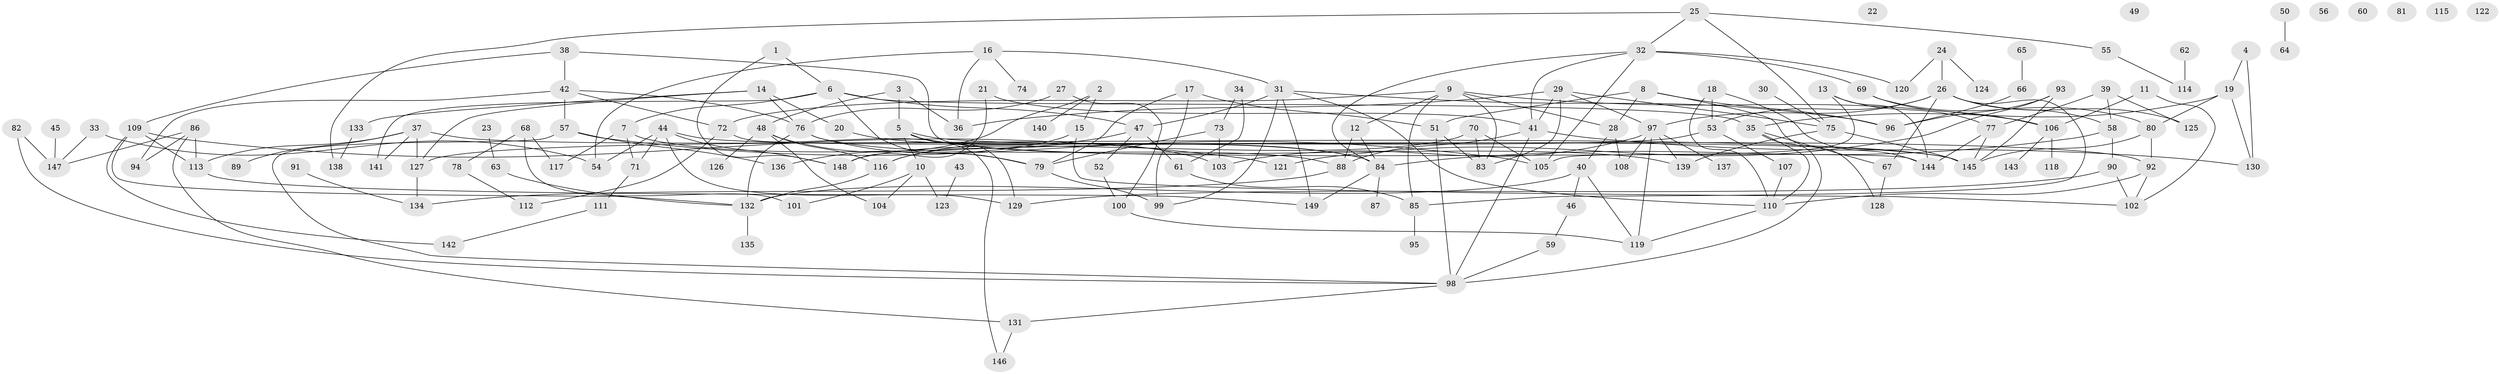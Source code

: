 // coarse degree distribution, {2: 0.20192307692307693, 4: 0.1346153846153846, 3: 0.15384615384615385, 7: 0.08653846153846154, 9: 0.028846153846153848, 6: 0.038461538461538464, 8: 0.019230769230769232, 5: 0.10576923076923077, 0: 0.07692307692307693, 1: 0.14423076923076922, 10: 0.009615384615384616}
// Generated by graph-tools (version 1.1) at 2025/41/03/06/25 10:41:21]
// undirected, 149 vertices, 224 edges
graph export_dot {
graph [start="1"]
  node [color=gray90,style=filled];
  1;
  2;
  3;
  4;
  5;
  6;
  7;
  8;
  9;
  10;
  11;
  12;
  13;
  14;
  15;
  16;
  17;
  18;
  19;
  20;
  21;
  22;
  23;
  24;
  25;
  26;
  27;
  28;
  29;
  30;
  31;
  32;
  33;
  34;
  35;
  36;
  37;
  38;
  39;
  40;
  41;
  42;
  43;
  44;
  45;
  46;
  47;
  48;
  49;
  50;
  51;
  52;
  53;
  54;
  55;
  56;
  57;
  58;
  59;
  60;
  61;
  62;
  63;
  64;
  65;
  66;
  67;
  68;
  69;
  70;
  71;
  72;
  73;
  74;
  75;
  76;
  77;
  78;
  79;
  80;
  81;
  82;
  83;
  84;
  85;
  86;
  87;
  88;
  89;
  90;
  91;
  92;
  93;
  94;
  95;
  96;
  97;
  98;
  99;
  100;
  101;
  102;
  103;
  104;
  105;
  106;
  107;
  108;
  109;
  110;
  111;
  112;
  113;
  114;
  115;
  116;
  117;
  118;
  119;
  120;
  121;
  122;
  123;
  124;
  125;
  126;
  127;
  128;
  129;
  130;
  131;
  132;
  133;
  134;
  135;
  136;
  137;
  138;
  139;
  140;
  141;
  142;
  143;
  144;
  145;
  146;
  147;
  148;
  149;
  1 -- 6;
  1 -- 148;
  2 -- 15;
  2 -- 136;
  2 -- 140;
  3 -- 5;
  3 -- 36;
  3 -- 48;
  4 -- 19;
  4 -- 130;
  5 -- 10;
  5 -- 92;
  5 -- 129;
  5 -- 139;
  6 -- 7;
  6 -- 35;
  6 -- 47;
  6 -- 79;
  6 -- 141;
  7 -- 71;
  7 -- 84;
  7 -- 117;
  8 -- 28;
  8 -- 51;
  8 -- 96;
  8 -- 128;
  9 -- 12;
  9 -- 28;
  9 -- 72;
  9 -- 83;
  9 -- 85;
  9 -- 106;
  10 -- 101;
  10 -- 104;
  10 -- 123;
  11 -- 102;
  11 -- 106;
  12 -- 84;
  12 -- 88;
  13 -- 77;
  13 -- 105;
  13 -- 144;
  14 -- 20;
  14 -- 76;
  14 -- 127;
  14 -- 133;
  15 -- 102;
  15 -- 116;
  16 -- 31;
  16 -- 36;
  16 -- 54;
  16 -- 74;
  17 -- 51;
  17 -- 79;
  17 -- 99;
  18 -- 53;
  18 -- 110;
  18 -- 144;
  19 -- 35;
  19 -- 80;
  19 -- 130;
  20 -- 84;
  21 -- 41;
  21 -- 148;
  23 -- 63;
  24 -- 26;
  24 -- 120;
  24 -- 124;
  25 -- 32;
  25 -- 55;
  25 -- 75;
  25 -- 138;
  26 -- 53;
  26 -- 58;
  26 -- 67;
  26 -- 85;
  26 -- 97;
  26 -- 125;
  27 -- 76;
  27 -- 100;
  28 -- 40;
  28 -- 108;
  29 -- 36;
  29 -- 41;
  29 -- 75;
  29 -- 83;
  29 -- 97;
  30 -- 75;
  31 -- 47;
  31 -- 96;
  31 -- 99;
  31 -- 110;
  31 -- 149;
  32 -- 41;
  32 -- 69;
  32 -- 84;
  32 -- 105;
  32 -- 120;
  33 -- 54;
  33 -- 147;
  34 -- 61;
  34 -- 73;
  35 -- 67;
  35 -- 98;
  35 -- 110;
  37 -- 89;
  37 -- 113;
  37 -- 127;
  37 -- 141;
  37 -- 145;
  38 -- 42;
  38 -- 109;
  38 -- 144;
  39 -- 58;
  39 -- 77;
  39 -- 125;
  40 -- 46;
  40 -- 119;
  40 -- 132;
  41 -- 88;
  41 -- 98;
  41 -- 130;
  42 -- 57;
  42 -- 72;
  42 -- 76;
  42 -- 94;
  43 -- 123;
  44 -- 54;
  44 -- 71;
  44 -- 129;
  44 -- 145;
  44 -- 148;
  45 -- 147;
  46 -- 59;
  47 -- 52;
  47 -- 61;
  47 -- 116;
  48 -- 79;
  48 -- 104;
  48 -- 116;
  48 -- 126;
  50 -- 64;
  51 -- 83;
  51 -- 98;
  52 -- 100;
  53 -- 107;
  53 -- 127;
  55 -- 114;
  57 -- 98;
  57 -- 105;
  57 -- 136;
  58 -- 84;
  58 -- 90;
  59 -- 98;
  61 -- 85;
  62 -- 114;
  63 -- 132;
  65 -- 66;
  66 -- 96;
  67 -- 128;
  68 -- 78;
  68 -- 101;
  68 -- 117;
  69 -- 80;
  69 -- 106;
  70 -- 83;
  70 -- 105;
  70 -- 148;
  71 -- 111;
  72 -- 112;
  72 -- 146;
  73 -- 79;
  73 -- 103;
  75 -- 139;
  75 -- 145;
  76 -- 88;
  76 -- 103;
  76 -- 132;
  77 -- 144;
  77 -- 145;
  78 -- 112;
  79 -- 99;
  80 -- 92;
  80 -- 145;
  82 -- 98;
  82 -- 147;
  84 -- 87;
  84 -- 149;
  85 -- 95;
  86 -- 94;
  86 -- 113;
  86 -- 131;
  86 -- 147;
  88 -- 134;
  90 -- 102;
  90 -- 129;
  91 -- 134;
  92 -- 102;
  92 -- 110;
  93 -- 96;
  93 -- 121;
  93 -- 145;
  97 -- 103;
  97 -- 108;
  97 -- 119;
  97 -- 137;
  97 -- 139;
  98 -- 131;
  100 -- 119;
  106 -- 118;
  106 -- 143;
  107 -- 110;
  109 -- 113;
  109 -- 121;
  109 -- 132;
  109 -- 142;
  110 -- 119;
  111 -- 142;
  113 -- 149;
  116 -- 132;
  127 -- 134;
  131 -- 146;
  132 -- 135;
  133 -- 138;
}
